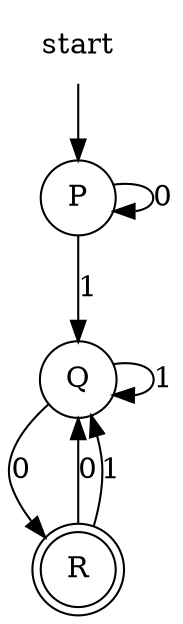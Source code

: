 digraph automaton {
    node [shape=none]; start;
    node [shape=doublecircle]; "R";
    node [shape=circle];
    start -> "P";
    "P" -> "P" [label="0"];
    "P" -> "Q" [label="1"];
    "Q" -> "R" [label="0"];
    "Q" -> "Q" [label="1"];
    "R" -> "Q" [label="0"];
    "R" -> "Q" [label="1"];
}
